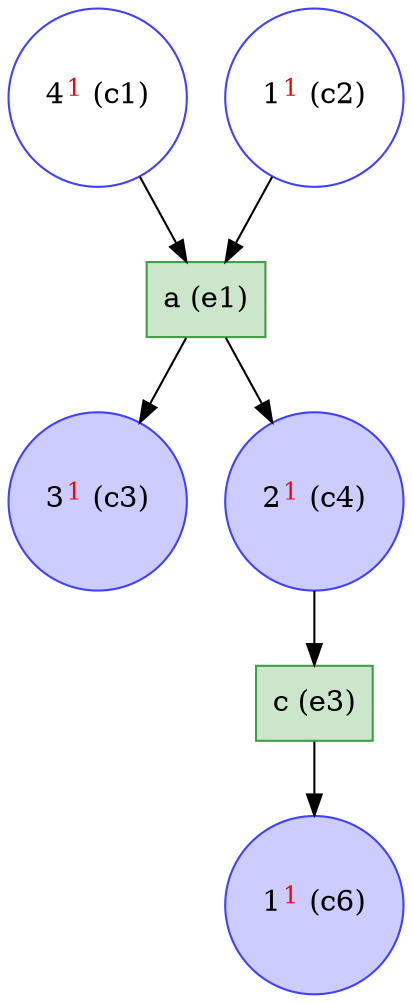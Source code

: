 digraph test {
  c1 -> e1;
  c2 -> e1;
  e1 -> c3;
  e1 -> c4;
  c4 -> e3;
  e3 -> c6;
  c1 [color="#4040ff" fillcolor="transparent" label= <4<FONT COLOR="red"><SUP>1</SUP></FONT>&nbsp;(c1)> shape=circle style=filled];
  c2 [color="#4040ff" fillcolor="transparent" label= <1<FONT COLOR="red"><SUP>1</SUP></FONT>&nbsp;(c2)> shape=circle style=filled];
  c3 [color="#4040ff" fillcolor="#ccccff" label= <3<FONT COLOR="red"><SUP>1</SUP></FONT>&nbsp;(c3)> shape=circle style=filled];
  c4 [color="#4040ff" fillcolor="#ccccff" label= <2<FONT COLOR="red"><SUP>1</SUP></FONT>&nbsp;(c4)> shape=circle style=filled];
  c6 [color="#4040ff" fillcolor="#ccccff" label= <1<FONT COLOR="red"><SUP>1</SUP></FONT>&nbsp;(c6)> shape=circle style=filled];
  e1 [color="#409f40" fillcolor="#cce6cc" label="a (e1)" shape=box style=filled];
  e3 [color="#409f40" fillcolor="#cce6cc" label="c (e3)" shape=box style=filled];
}
